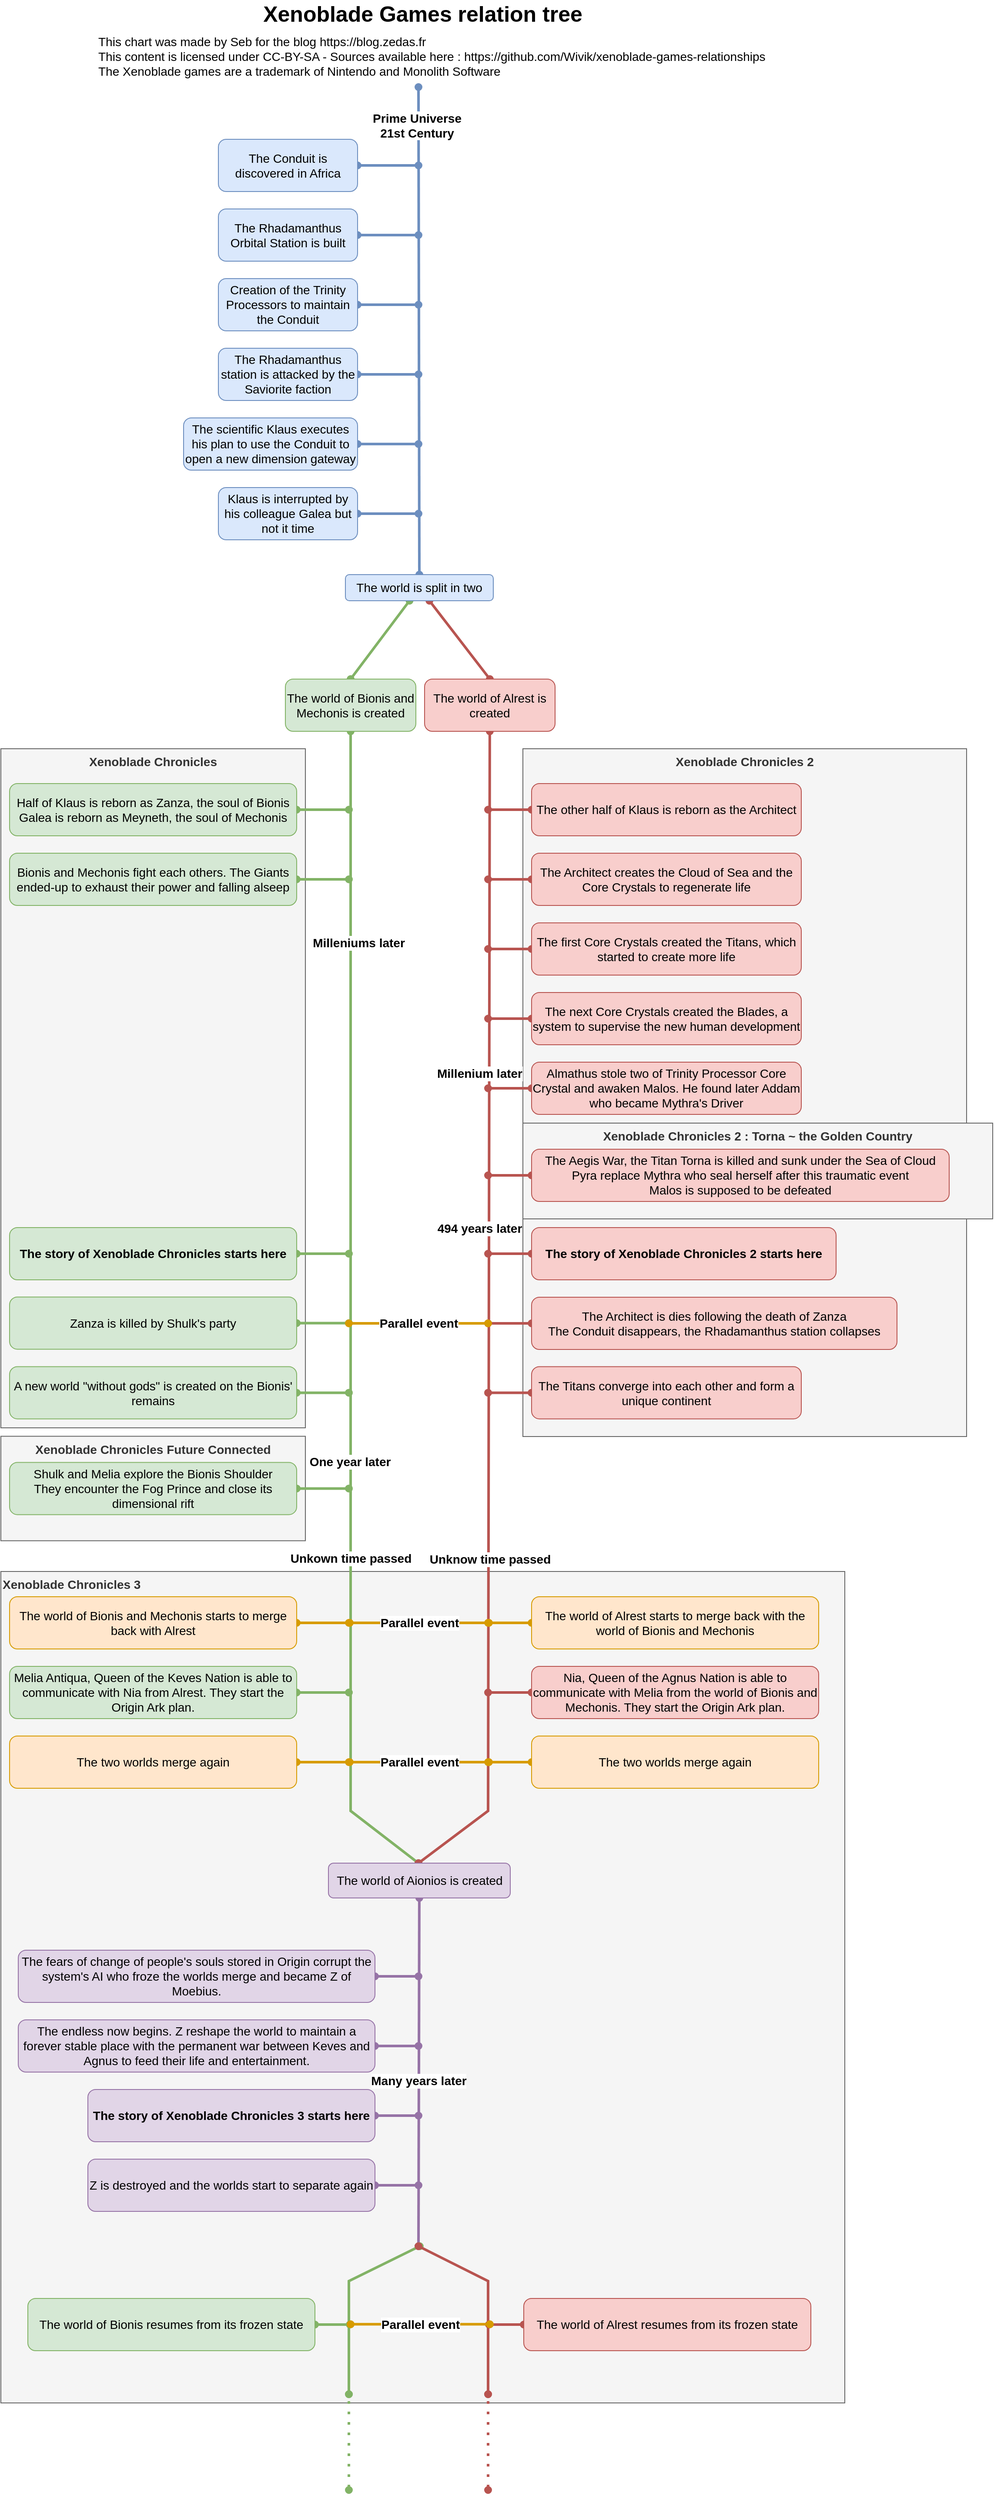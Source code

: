 <mxfile version="20.2.3" type="device"><diagram id="g0gpbgOEyBxve5Y06RnL" name="Page-1"><mxGraphModel dx="2427" dy="1120" grid="1" gridSize="10" guides="1" tooltips="1" connect="1" arrows="1" fold="1" page="1" pageScale="1" pageWidth="827" pageHeight="1169" math="0" shadow="0"><root><mxCell id="0"/><mxCell id="1" parent="0"/><mxCell id="NbJ8_3fw0q7Cs4NqjaX1-93" value="Xenoblade Chronicles 3" style="rounded=0;whiteSpace=wrap;html=1;fontFamily=Helvetica;fontSize=14;fontStyle=1;verticalAlign=top;fillColor=#f5f5f5;strokeColor=#666666;fontColor=#333333;align=left;" vertex="1" parent="1"><mxGeometry x="-160" y="1865" width="970" height="955" as="geometry"/></mxCell><mxCell id="NbJ8_3fw0q7Cs4NqjaX1-61" value="Xenoblade Chronicles 2" style="rounded=0;whiteSpace=wrap;html=1;fontFamily=Helvetica;fontSize=14;fontStyle=1;verticalAlign=top;fillColor=#f5f5f5;strokeColor=#666666;fontColor=#333333;" vertex="1" parent="1"><mxGeometry x="440" y="920" width="510" height="790" as="geometry"/></mxCell><mxCell id="NbJ8_3fw0q7Cs4NqjaX1-60" value="Xenoblade Chronicles 2 : Torna ~ the Golden Country" style="rounded=0;whiteSpace=wrap;html=1;fontFamily=Helvetica;fontSize=14;fontStyle=1;verticalAlign=top;fillColor=#f5f5f5;strokeColor=#666666;fontColor=#333333;" vertex="1" parent="1"><mxGeometry x="440" y="1350" width="540" height="110" as="geometry"/></mxCell><mxCell id="NbJ8_3fw0q7Cs4NqjaX1-46" value="Xenoblade Chronicles Future Connected" style="rounded=0;whiteSpace=wrap;html=1;fontFamily=Helvetica;fontSize=14;fontStyle=1;verticalAlign=top;fillColor=#f5f5f5;strokeColor=#666666;fontColor=#333333;" vertex="1" parent="1"><mxGeometry x="-160" y="1709.71" width="350" height="120" as="geometry"/></mxCell><mxCell id="NbJ8_3fw0q7Cs4NqjaX1-45" value="Xenoblade Chronicles" style="rounded=0;whiteSpace=wrap;html=1;fontFamily=Helvetica;fontSize=14;fontStyle=1;verticalAlign=top;fillColor=#f5f5f5;strokeColor=#666666;fontColor=#333333;" vertex="1" parent="1"><mxGeometry x="-160" y="920" width="350" height="780" as="geometry"/></mxCell><mxCell id="NbJ8_3fw0q7Cs4NqjaX1-1" value="" style="endArrow=oval;html=1;rounded=0;strokeWidth=3;fillColor=#dae8fc;strokeColor=#6c8ebf;startArrow=oval;startFill=1;endFill=1;exitX=0.5;exitY=0;exitDx=0;exitDy=0;fontSize=14;" edge="1" parent="1" source="NbJ8_3fw0q7Cs4NqjaX1-23"><mxGeometry width="50" height="50" relative="1" as="geometry"><mxPoint x="320" y="720" as="sourcePoint"/><mxPoint x="320" y="160" as="targetPoint"/></mxGeometry></mxCell><mxCell id="NbJ8_3fw0q7Cs4NqjaX1-4" value="Prime Universe&lt;br style=&quot;font-size: 14px;&quot;&gt;21st Century" style="edgeLabel;html=1;align=center;verticalAlign=middle;resizable=0;points=[];fontStyle=1;fontSize=14;" vertex="1" connectable="0" parent="NbJ8_3fw0q7Cs4NqjaX1-1"><mxGeometry x="0.844" y="2" relative="1" as="geometry"><mxPoint as="offset"/></mxGeometry></mxCell><mxCell id="NbJ8_3fw0q7Cs4NqjaX1-2" value="Xenoblade Games relation tree" style="text;html=1;strokeColor=none;fillColor=none;align=center;verticalAlign=middle;whiteSpace=wrap;rounded=0;fontSize=25;fontStyle=1" vertex="1" parent="1"><mxGeometry x="75" y="60" width="500" height="30" as="geometry"/></mxCell><mxCell id="NbJ8_3fw0q7Cs4NqjaX1-10" style="edgeStyle=none;shape=connector;rounded=0;orthogonalLoop=1;jettySize=auto;html=1;labelBackgroundColor=default;fontFamily=Helvetica;fontSize=14;fontColor=default;startArrow=oval;startFill=1;endArrow=oval;endFill=1;strokeColor=#6c8ebf;strokeWidth=3;fillColor=#dae8fc;" edge="1" parent="1" source="NbJ8_3fw0q7Cs4NqjaX1-9"><mxGeometry relative="1" as="geometry"><mxPoint x="320" y="250" as="targetPoint"/></mxGeometry></mxCell><mxCell id="NbJ8_3fw0q7Cs4NqjaX1-9" value="The Conduit is discovered in Africa" style="rounded=1;whiteSpace=wrap;html=1;fontFamily=Helvetica;fontSize=14;fillColor=#dae8fc;strokeColor=#6c8ebf;" vertex="1" parent="1"><mxGeometry x="90" y="220" width="160" height="60" as="geometry"/></mxCell><mxCell id="NbJ8_3fw0q7Cs4NqjaX1-12" style="edgeStyle=none;shape=connector;rounded=0;orthogonalLoop=1;jettySize=auto;html=1;labelBackgroundColor=default;fontFamily=Helvetica;fontSize=14;fontColor=default;startArrow=oval;startFill=1;endArrow=oval;endFill=1;strokeColor=#6c8ebf;strokeWidth=3;fillColor=#dae8fc;" edge="1" parent="1" source="NbJ8_3fw0q7Cs4NqjaX1-11"><mxGeometry relative="1" as="geometry"><mxPoint x="320" y="330" as="targetPoint"/></mxGeometry></mxCell><mxCell id="NbJ8_3fw0q7Cs4NqjaX1-11" value="The Rhadamanthus Orbital Station is built" style="rounded=1;whiteSpace=wrap;html=1;fontFamily=Helvetica;fontSize=14;fillColor=#dae8fc;strokeColor=#6c8ebf;" vertex="1" parent="1"><mxGeometry x="90" y="300" width="160" height="60" as="geometry"/></mxCell><mxCell id="NbJ8_3fw0q7Cs4NqjaX1-14" style="edgeStyle=none;shape=connector;rounded=0;orthogonalLoop=1;jettySize=auto;html=1;labelBackgroundColor=default;fontFamily=Helvetica;fontSize=14;fontColor=default;startArrow=oval;startFill=1;endArrow=oval;endFill=1;strokeColor=#6c8ebf;strokeWidth=3;fillColor=#dae8fc;" edge="1" parent="1" source="NbJ8_3fw0q7Cs4NqjaX1-13"><mxGeometry relative="1" as="geometry"><mxPoint x="320" y="410" as="targetPoint"/></mxGeometry></mxCell><mxCell id="NbJ8_3fw0q7Cs4NqjaX1-13" value="Creation of the Trinity Processors to maintain the Conduit" style="rounded=1;whiteSpace=wrap;html=1;fontFamily=Helvetica;fontSize=14;fillColor=#dae8fc;strokeColor=#6c8ebf;" vertex="1" parent="1"><mxGeometry x="90" y="380" width="160" height="60" as="geometry"/></mxCell><mxCell id="NbJ8_3fw0q7Cs4NqjaX1-16" style="edgeStyle=none;shape=connector;rounded=0;orthogonalLoop=1;jettySize=auto;html=1;labelBackgroundColor=default;fontFamily=Helvetica;fontSize=14;fontColor=default;startArrow=oval;startFill=1;endArrow=oval;endFill=1;strokeColor=#6c8ebf;strokeWidth=3;fillColor=#dae8fc;" edge="1" parent="1" source="NbJ8_3fw0q7Cs4NqjaX1-15"><mxGeometry relative="1" as="geometry"><mxPoint x="320" y="490" as="targetPoint"/></mxGeometry></mxCell><mxCell id="NbJ8_3fw0q7Cs4NqjaX1-15" value="The Rhadamanthus station is attacked by the Saviorite faction" style="rounded=1;whiteSpace=wrap;html=1;fontFamily=Helvetica;fontSize=14;fillColor=#dae8fc;strokeColor=#6c8ebf;" vertex="1" parent="1"><mxGeometry x="90" y="460" width="160" height="60" as="geometry"/></mxCell><mxCell id="NbJ8_3fw0q7Cs4NqjaX1-18" style="edgeStyle=none;shape=connector;rounded=0;orthogonalLoop=1;jettySize=auto;html=1;labelBackgroundColor=default;fontFamily=Helvetica;fontSize=14;fontColor=default;startArrow=oval;startFill=1;endArrow=oval;endFill=1;strokeColor=#6c8ebf;strokeWidth=3;fillColor=#dae8fc;" edge="1" parent="1" source="NbJ8_3fw0q7Cs4NqjaX1-17"><mxGeometry relative="1" as="geometry"><mxPoint x="320" y="570" as="targetPoint"/></mxGeometry></mxCell><mxCell id="NbJ8_3fw0q7Cs4NqjaX1-17" value="The scientific Klaus executes his plan to use the Conduit to open a new dimension gateway" style="rounded=1;whiteSpace=wrap;html=1;fontFamily=Helvetica;fontSize=14;fillColor=#dae8fc;strokeColor=#6c8ebf;" vertex="1" parent="1"><mxGeometry x="50" y="540" width="200" height="60" as="geometry"/></mxCell><mxCell id="NbJ8_3fw0q7Cs4NqjaX1-20" style="edgeStyle=none;shape=connector;rounded=0;orthogonalLoop=1;jettySize=auto;html=1;labelBackgroundColor=default;fontFamily=Helvetica;fontSize=14;fontColor=default;startArrow=oval;startFill=1;endArrow=oval;endFill=1;strokeColor=#6c8ebf;strokeWidth=3;fillColor=#dae8fc;" edge="1" parent="1" source="NbJ8_3fw0q7Cs4NqjaX1-19"><mxGeometry relative="1" as="geometry"><mxPoint x="320" y="650" as="targetPoint"/></mxGeometry></mxCell><mxCell id="NbJ8_3fw0q7Cs4NqjaX1-19" value="Klaus is interrupted by his colleague Galea but not it time" style="rounded=1;whiteSpace=wrap;html=1;fontFamily=Helvetica;fontSize=14;fillColor=#dae8fc;strokeColor=#6c8ebf;" vertex="1" parent="1"><mxGeometry x="90" y="620" width="160" height="60" as="geometry"/></mxCell><mxCell id="NbJ8_3fw0q7Cs4NqjaX1-24" style="edgeStyle=none;shape=connector;rounded=0;orthogonalLoop=1;jettySize=auto;html=1;labelBackgroundColor=default;fontFamily=Helvetica;fontSize=14;fontColor=default;startArrow=oval;startFill=1;endArrow=oval;endFill=1;strokeColor=#82b366;strokeWidth=3;fillColor=#d5e8d4;entryX=0.5;entryY=0;entryDx=0;entryDy=0;" edge="1" parent="1" source="NbJ8_3fw0q7Cs4NqjaX1-23" target="NbJ8_3fw0q7Cs4NqjaX1-26"><mxGeometry relative="1" as="geometry"><mxPoint x="240" y="840" as="targetPoint"/></mxGeometry></mxCell><mxCell id="NbJ8_3fw0q7Cs4NqjaX1-25" style="edgeStyle=none;shape=connector;rounded=0;orthogonalLoop=1;jettySize=auto;html=1;labelBackgroundColor=default;fontFamily=Helvetica;fontSize=14;fontColor=default;startArrow=oval;startFill=1;endArrow=oval;endFill=1;strokeColor=#b85450;strokeWidth=3;fillColor=#f8cecc;entryX=0.5;entryY=0;entryDx=0;entryDy=0;" edge="1" parent="1" source="NbJ8_3fw0q7Cs4NqjaX1-23" target="NbJ8_3fw0q7Cs4NqjaX1-27"><mxGeometry relative="1" as="geometry"><mxPoint x="400" y="840" as="targetPoint"/></mxGeometry></mxCell><mxCell id="NbJ8_3fw0q7Cs4NqjaX1-23" value="The world is split in two" style="rounded=1;whiteSpace=wrap;html=1;fontFamily=Helvetica;fontSize=14;fillColor=#dae8fc;strokeColor=#6c8ebf;" vertex="1" parent="1"><mxGeometry x="236" y="720" width="170" height="30" as="geometry"/></mxCell><mxCell id="NbJ8_3fw0q7Cs4NqjaX1-29" value="" style="edgeStyle=none;shape=connector;rounded=0;orthogonalLoop=1;jettySize=auto;html=1;labelBackgroundColor=default;fontFamily=Helvetica;fontSize=14;fontColor=default;startArrow=oval;startFill=1;endArrow=oval;endFill=1;strokeColor=#82b366;strokeWidth=3;fillColor=#d5e8d4;" edge="1" parent="1" source="NbJ8_3fw0q7Cs4NqjaX1-26"><mxGeometry relative="1" as="geometry"><mxPoint x="320" y="2200" as="targetPoint"/><Array as="points"><mxPoint x="242" y="2140"/></Array></mxGeometry></mxCell><mxCell id="NbJ8_3fw0q7Cs4NqjaX1-35" value="Milleniums later" style="edgeLabel;html=1;align=center;verticalAlign=middle;resizable=0;points=[];fontSize=14;fontFamily=Helvetica;fontColor=default;fontStyle=1" vertex="1" connectable="0" parent="NbJ8_3fw0q7Cs4NqjaX1-29"><mxGeometry x="0.178" y="-1" relative="1" as="geometry"><mxPoint x="10" y="-546" as="offset"/></mxGeometry></mxCell><mxCell id="NbJ8_3fw0q7Cs4NqjaX1-69" value="One year later" style="edgeLabel;html=1;align=center;verticalAlign=middle;resizable=0;points=[];fontSize=14;fontFamily=Helvetica;fontColor=default;fontStyle=1" vertex="1" connectable="0" parent="NbJ8_3fw0q7Cs4NqjaX1-29"><mxGeometry x="0.529" y="-1" relative="1" as="geometry"><mxPoint y="-184" as="offset"/></mxGeometry></mxCell><mxCell id="NbJ8_3fw0q7Cs4NqjaX1-80" value="Unkown time passed" style="edgeLabel;html=1;align=center;verticalAlign=middle;resizable=0;points=[];fontSize=14;fontFamily=Helvetica;fontColor=default;fontStyle=1" vertex="1" connectable="0" parent="NbJ8_3fw0q7Cs4NqjaX1-29"><mxGeometry x="0.749" y="-2" relative="1" as="geometry"><mxPoint x="2" y="-221" as="offset"/></mxGeometry></mxCell><mxCell id="NbJ8_3fw0q7Cs4NqjaX1-26" value="The world of Bionis and Mechonis is created" style="rounded=1;whiteSpace=wrap;html=1;fontFamily=Helvetica;fontSize=14;fillColor=#d5e8d4;strokeColor=#82b366;" vertex="1" parent="1"><mxGeometry x="167" y="840" width="150" height="60" as="geometry"/></mxCell><mxCell id="NbJ8_3fw0q7Cs4NqjaX1-47" style="edgeStyle=none;orthogonalLoop=1;jettySize=auto;html=1;fontFamily=Helvetica;fontSize=14;fontColor=default;startArrow=oval;startFill=1;endArrow=oval;endFill=1;rounded=0;strokeColor=#b85450;strokeWidth=3;fillColor=#f8cecc;" edge="1" parent="1" source="NbJ8_3fw0q7Cs4NqjaX1-27"><mxGeometry relative="1" as="geometry"><mxPoint x="320" y="2200" as="targetPoint"/><Array as="points"><mxPoint x="400" y="2140"/></Array></mxGeometry></mxCell><mxCell id="NbJ8_3fw0q7Cs4NqjaX1-63" value="Millenium later" style="edgeLabel;html=1;align=center;verticalAlign=middle;resizable=0;points=[];fontSize=14;fontFamily=Helvetica;fontColor=default;fontStyle=1" vertex="1" connectable="0" parent="NbJ8_3fw0q7Cs4NqjaX1-47"><mxGeometry x="0.146" y="-3" relative="1" as="geometry"><mxPoint x="-8" y="-375" as="offset"/></mxGeometry></mxCell><mxCell id="NbJ8_3fw0q7Cs4NqjaX1-68" value="494 years later" style="edgeLabel;html=1;align=center;verticalAlign=middle;resizable=0;points=[];fontSize=14;fontFamily=Helvetica;fontColor=default;fontStyle=1" vertex="1" connectable="0" parent="NbJ8_3fw0q7Cs4NqjaX1-47"><mxGeometry x="0.775" y="-3" relative="1" as="geometry"><mxPoint x="-7" y="-619" as="offset"/></mxGeometry></mxCell><mxCell id="NbJ8_3fw0q7Cs4NqjaX1-81" value="Unknow time passed" style="edgeLabel;html=1;align=center;verticalAlign=middle;resizable=0;points=[];fontSize=14;fontFamily=Helvetica;fontColor=default;fontStyle=1" vertex="1" connectable="0" parent="NbJ8_3fw0q7Cs4NqjaX1-47"><mxGeometry x="0.605" y="1" relative="1" as="geometry"><mxPoint y="-125" as="offset"/></mxGeometry></mxCell><mxCell id="NbJ8_3fw0q7Cs4NqjaX1-27" value="The world of Alrest is created" style="rounded=1;whiteSpace=wrap;html=1;fontFamily=Helvetica;fontSize=14;fillColor=#f8cecc;strokeColor=#b85450;" vertex="1" parent="1"><mxGeometry x="327" y="840" width="150" height="60" as="geometry"/></mxCell><mxCell id="NbJ8_3fw0q7Cs4NqjaX1-31" style="edgeStyle=none;shape=connector;rounded=0;orthogonalLoop=1;jettySize=auto;html=1;labelBackgroundColor=default;fontFamily=Helvetica;fontSize=14;fontColor=default;startArrow=oval;startFill=1;endArrow=oval;endFill=1;strokeColor=#82b366;strokeWidth=3;fillColor=#d5e8d4;" edge="1" parent="1" source="NbJ8_3fw0q7Cs4NqjaX1-30"><mxGeometry relative="1" as="geometry"><mxPoint x="240" y="990" as="targetPoint"/></mxGeometry></mxCell><mxCell id="NbJ8_3fw0q7Cs4NqjaX1-30" value="Half of Klaus is reborn as Zanza, the soul of Bionis&lt;br style=&quot;font-size: 14px;&quot;&gt;Galea is reborn as Meyneth, the soul of Mechonis" style="rounded=1;whiteSpace=wrap;html=1;fontFamily=Helvetica;fontSize=14;fillColor=#d5e8d4;strokeColor=#82b366;" vertex="1" parent="1"><mxGeometry x="-150" y="960" width="330" height="60" as="geometry"/></mxCell><mxCell id="NbJ8_3fw0q7Cs4NqjaX1-34" style="edgeStyle=none;orthogonalLoop=1;jettySize=auto;html=1;fontFamily=Helvetica;fontSize=14;fontColor=default;startArrow=oval;startFill=1;endArrow=oval;endFill=1;rounded=0;strokeColor=#82b366;strokeWidth=3;fillColor=#d5e8d4;" edge="1" parent="1" source="NbJ8_3fw0q7Cs4NqjaX1-33"><mxGeometry relative="1" as="geometry"><mxPoint x="240" y="1070" as="targetPoint"/></mxGeometry></mxCell><mxCell id="NbJ8_3fw0q7Cs4NqjaX1-33" value="Bionis and Mechonis fight each others. The Giants ended-up to exhaust their power and falling alseep" style="rounded=1;whiteSpace=wrap;html=1;fontFamily=Helvetica;fontSize=14;fillColor=#d5e8d4;strokeColor=#82b366;" vertex="1" parent="1"><mxGeometry x="-150" y="1040" width="330" height="60" as="geometry"/></mxCell><mxCell id="NbJ8_3fw0q7Cs4NqjaX1-37" style="edgeStyle=none;orthogonalLoop=1;jettySize=auto;html=1;fontFamily=Helvetica;fontSize=14;fontColor=default;startArrow=oval;startFill=1;endArrow=oval;endFill=1;rounded=0;strokeColor=#82b366;strokeWidth=3;fillColor=#d5e8d4;" edge="1" parent="1" source="NbJ8_3fw0q7Cs4NqjaX1-36"><mxGeometry relative="1" as="geometry"><mxPoint x="240" y="1500" as="targetPoint"/></mxGeometry></mxCell><mxCell id="NbJ8_3fw0q7Cs4NqjaX1-36" value="The story of Xenoblade Chronicles starts here" style="rounded=1;whiteSpace=wrap;html=1;fontFamily=Helvetica;fontSize=14;fillColor=#d5e8d4;strokeColor=#82b366;fontStyle=1" vertex="1" parent="1"><mxGeometry x="-150" y="1470" width="330" height="60" as="geometry"/></mxCell><mxCell id="NbJ8_3fw0q7Cs4NqjaX1-39" style="edgeStyle=none;orthogonalLoop=1;jettySize=auto;html=1;fontFamily=Helvetica;fontSize=14;fontColor=default;startArrow=oval;startFill=1;endArrow=oval;endFill=1;rounded=0;strokeColor=#82b366;strokeWidth=3;fillColor=#d5e8d4;" edge="1" parent="1" source="NbJ8_3fw0q7Cs4NqjaX1-38"><mxGeometry relative="1" as="geometry"><mxPoint x="240" y="1579.71" as="targetPoint"/></mxGeometry></mxCell><mxCell id="NbJ8_3fw0q7Cs4NqjaX1-38" value="Zanza is killed by Shulk's party" style="rounded=1;whiteSpace=wrap;html=1;fontFamily=Helvetica;fontSize=14;fillColor=#d5e8d4;strokeColor=#82b366;" vertex="1" parent="1"><mxGeometry x="-150" y="1549.71" width="330" height="60" as="geometry"/></mxCell><mxCell id="NbJ8_3fw0q7Cs4NqjaX1-41" style="edgeStyle=none;orthogonalLoop=1;jettySize=auto;html=1;fontFamily=Helvetica;fontSize=14;fontColor=default;startArrow=oval;startFill=1;endArrow=oval;endFill=1;rounded=0;strokeColor=#82b366;strokeWidth=3;fillColor=#d5e8d4;" edge="1" parent="1" source="NbJ8_3fw0q7Cs4NqjaX1-40"><mxGeometry relative="1" as="geometry"><mxPoint x="240" y="1659.71" as="targetPoint"/></mxGeometry></mxCell><mxCell id="NbJ8_3fw0q7Cs4NqjaX1-40" value="A new world &quot;without gods&quot; is created on the Bionis' remains" style="rounded=1;whiteSpace=wrap;html=1;fontFamily=Helvetica;fontSize=14;fillColor=#d5e8d4;strokeColor=#82b366;" vertex="1" parent="1"><mxGeometry x="-150" y="1629.71" width="330" height="60" as="geometry"/></mxCell><mxCell id="NbJ8_3fw0q7Cs4NqjaX1-43" style="edgeStyle=none;orthogonalLoop=1;jettySize=auto;html=1;fontFamily=Helvetica;fontSize=14;fontColor=default;startArrow=oval;startFill=1;endArrow=oval;endFill=1;rounded=0;strokeColor=#82b366;strokeWidth=3;fillColor=#d5e8d4;" edge="1" parent="1" source="NbJ8_3fw0q7Cs4NqjaX1-42"><mxGeometry relative="1" as="geometry"><mxPoint x="240" y="1769.71" as="targetPoint"/></mxGeometry></mxCell><mxCell id="NbJ8_3fw0q7Cs4NqjaX1-42" value="Shulk and Melia explore the Bionis Shoulder&lt;br style=&quot;font-size: 14px;&quot;&gt;They encounter the Fog Prince and close its dimensional rift" style="rounded=1;whiteSpace=wrap;html=1;fontFamily=Helvetica;fontSize=14;fillColor=#d5e8d4;strokeColor=#82b366;" vertex="1" parent="1"><mxGeometry x="-150" y="1739.71" width="330" height="60" as="geometry"/></mxCell><mxCell id="NbJ8_3fw0q7Cs4NqjaX1-49" style="edgeStyle=none;orthogonalLoop=1;jettySize=auto;html=1;fontFamily=Helvetica;fontSize=14;fontColor=default;startArrow=oval;startFill=1;endArrow=oval;endFill=1;rounded=0;strokeColor=#b85450;strokeWidth=3;fillColor=#f8cecc;" edge="1" parent="1" source="NbJ8_3fw0q7Cs4NqjaX1-48"><mxGeometry relative="1" as="geometry"><mxPoint x="400" y="990" as="targetPoint"/></mxGeometry></mxCell><mxCell id="NbJ8_3fw0q7Cs4NqjaX1-48" value="The other half of Klaus is reborn as the Architect" style="rounded=1;whiteSpace=wrap;html=1;fontFamily=Helvetica;fontSize=14;fillColor=#f8cecc;strokeColor=#b85450;" vertex="1" parent="1"><mxGeometry x="450" y="960" width="310" height="60" as="geometry"/></mxCell><mxCell id="NbJ8_3fw0q7Cs4NqjaX1-55" style="edgeStyle=none;orthogonalLoop=1;jettySize=auto;html=1;fontFamily=Helvetica;fontSize=14;fontColor=default;startArrow=oval;startFill=1;endArrow=oval;endFill=1;rounded=0;strokeColor=#b85450;strokeWidth=3;fillColor=#f8cecc;" edge="1" parent="1" source="NbJ8_3fw0q7Cs4NqjaX1-50"><mxGeometry relative="1" as="geometry"><mxPoint x="400" y="1070" as="targetPoint"/></mxGeometry></mxCell><mxCell id="NbJ8_3fw0q7Cs4NqjaX1-50" value="The Architect creates the Cloud of Sea and the Core Crystals to regenerate life" style="rounded=1;whiteSpace=wrap;html=1;fontFamily=Helvetica;fontSize=14;fillColor=#f8cecc;strokeColor=#b85450;" vertex="1" parent="1"><mxGeometry x="450" y="1040" width="310" height="60" as="geometry"/></mxCell><mxCell id="NbJ8_3fw0q7Cs4NqjaX1-56" style="edgeStyle=none;orthogonalLoop=1;jettySize=auto;html=1;fontFamily=Helvetica;fontSize=14;fontColor=default;startArrow=oval;startFill=1;endArrow=oval;endFill=1;rounded=0;strokeColor=#b85450;strokeWidth=3;fillColor=#f8cecc;" edge="1" parent="1" source="NbJ8_3fw0q7Cs4NqjaX1-51"><mxGeometry relative="1" as="geometry"><mxPoint x="400" y="1150" as="targetPoint"/></mxGeometry></mxCell><mxCell id="NbJ8_3fw0q7Cs4NqjaX1-51" value="The first Core Crystals created the Titans, which started to create more life" style="rounded=1;whiteSpace=wrap;html=1;fontFamily=Helvetica;fontSize=14;fillColor=#f8cecc;strokeColor=#b85450;" vertex="1" parent="1"><mxGeometry x="450" y="1120" width="310" height="60" as="geometry"/></mxCell><mxCell id="NbJ8_3fw0q7Cs4NqjaX1-57" style="edgeStyle=none;orthogonalLoop=1;jettySize=auto;html=1;fontFamily=Helvetica;fontSize=14;fontColor=default;startArrow=oval;startFill=1;endArrow=oval;endFill=1;rounded=0;strokeColor=#b85450;strokeWidth=3;fillColor=#f8cecc;" edge="1" parent="1" source="NbJ8_3fw0q7Cs4NqjaX1-52"><mxGeometry relative="1" as="geometry"><mxPoint x="400" y="1230" as="targetPoint"/></mxGeometry></mxCell><mxCell id="NbJ8_3fw0q7Cs4NqjaX1-52" value="The next Core Crystals created the Blades, a system to supervise the new human development" style="rounded=1;whiteSpace=wrap;html=1;fontFamily=Helvetica;fontSize=14;fillColor=#f8cecc;strokeColor=#b85450;" vertex="1" parent="1"><mxGeometry x="450" y="1200" width="310" height="60" as="geometry"/></mxCell><mxCell id="NbJ8_3fw0q7Cs4NqjaX1-58" style="edgeStyle=none;orthogonalLoop=1;jettySize=auto;html=1;fontFamily=Helvetica;fontSize=14;fontColor=default;startArrow=oval;startFill=1;endArrow=oval;endFill=1;rounded=0;strokeColor=#b85450;strokeWidth=3;fillColor=#f8cecc;" edge="1" parent="1" source="NbJ8_3fw0q7Cs4NqjaX1-53"><mxGeometry relative="1" as="geometry"><mxPoint x="400" y="1310" as="targetPoint"/></mxGeometry></mxCell><mxCell id="NbJ8_3fw0q7Cs4NqjaX1-53" value="Almathus stole two of Trinity Processor Core Crystal and awaken Malos. He found later Addam who became Mythra's Driver" style="rounded=1;whiteSpace=wrap;html=1;fontFamily=Helvetica;fontSize=14;fillColor=#f8cecc;strokeColor=#b85450;" vertex="1" parent="1"><mxGeometry x="450" y="1280" width="310" height="60" as="geometry"/></mxCell><mxCell id="NbJ8_3fw0q7Cs4NqjaX1-59" style="edgeStyle=none;orthogonalLoop=1;jettySize=auto;html=1;fontFamily=Helvetica;fontSize=14;fontColor=default;startArrow=oval;startFill=1;endArrow=oval;endFill=1;rounded=0;strokeColor=#b85450;strokeWidth=3;fillColor=#f8cecc;" edge="1" parent="1" source="NbJ8_3fw0q7Cs4NqjaX1-54"><mxGeometry relative="1" as="geometry"><mxPoint x="400" y="1410" as="targetPoint"/></mxGeometry></mxCell><mxCell id="NbJ8_3fw0q7Cs4NqjaX1-54" value="The Aegis War, the Titan Torna is killed and sunk under the Sea of Cloud&lt;br style=&quot;font-size: 14px;&quot;&gt;Pyra replace Mythra who seal herself after this traumatic event&lt;br style=&quot;font-size: 14px;&quot;&gt;Malos is supposed to be defeated" style="rounded=1;whiteSpace=wrap;html=1;fontFamily=Helvetica;fontSize=14;fillColor=#f8cecc;strokeColor=#b85450;" vertex="1" parent="1"><mxGeometry x="450" y="1380" width="480" height="60" as="geometry"/></mxCell><mxCell id="NbJ8_3fw0q7Cs4NqjaX1-66" style="edgeStyle=none;orthogonalLoop=1;jettySize=auto;html=1;fontFamily=Helvetica;fontSize=11;fontColor=default;startArrow=oval;startFill=1;endArrow=oval;endFill=1;rounded=0;strokeColor=#b85450;strokeWidth=3;fillColor=#f8cecc;" edge="1" parent="1" source="NbJ8_3fw0q7Cs4NqjaX1-64"><mxGeometry relative="1" as="geometry"><mxPoint x="400" y="1500" as="targetPoint"/></mxGeometry></mxCell><mxCell id="NbJ8_3fw0q7Cs4NqjaX1-64" value="The story of Xenoblade Chronicles 2 starts here" style="rounded=1;whiteSpace=wrap;html=1;fontFamily=Helvetica;fontSize=14;fillColor=#f8cecc;strokeColor=#b85450;fontStyle=1" vertex="1" parent="1"><mxGeometry x="450" y="1470" width="350" height="60" as="geometry"/></mxCell><mxCell id="NbJ8_3fw0q7Cs4NqjaX1-71" style="edgeStyle=none;orthogonalLoop=1;jettySize=auto;html=1;fontFamily=Helvetica;fontSize=11;fontColor=default;startArrow=oval;startFill=1;endArrow=oval;endFill=1;rounded=0;strokeColor=#b85450;strokeWidth=3;fillColor=#f8cecc;" edge="1" parent="1" source="NbJ8_3fw0q7Cs4NqjaX1-70"><mxGeometry relative="1" as="geometry"><mxPoint x="400" y="1580" as="targetPoint"/></mxGeometry></mxCell><mxCell id="NbJ8_3fw0q7Cs4NqjaX1-70" value="The Architect is dies following the death of Zanza&lt;br&gt;The Conduit disappears, the Rhadamanthus station collapses" style="rounded=1;whiteSpace=wrap;html=1;fontFamily=Helvetica;fontSize=14;fillColor=#f8cecc;strokeColor=#b85450;fontStyle=0" vertex="1" parent="1"><mxGeometry x="450" y="1550" width="420" height="60" as="geometry"/></mxCell><mxCell id="NbJ8_3fw0q7Cs4NqjaX1-72" value="Parallel event" style="endArrow=oval;html=1;fontFamily=Helvetica;fontSize=14;fontColor=default;rounded=0;strokeColor=#d79b00;startArrow=oval;startFill=1;endFill=1;strokeWidth=3;fillColor=#ffe6cc;fontStyle=1" edge="1" parent="1"><mxGeometry width="50" height="50" relative="1" as="geometry"><mxPoint x="240" y="1580" as="sourcePoint"/><mxPoint x="400" y="1580" as="targetPoint"/></mxGeometry></mxCell><mxCell id="NbJ8_3fw0q7Cs4NqjaX1-74" style="edgeStyle=none;orthogonalLoop=1;jettySize=auto;html=1;fontFamily=Helvetica;fontSize=11;fontColor=default;startArrow=oval;startFill=1;endArrow=oval;endFill=1;rounded=0;strokeColor=#b85450;strokeWidth=3;fillColor=#f8cecc;" edge="1" parent="1" source="NbJ8_3fw0q7Cs4NqjaX1-73"><mxGeometry relative="1" as="geometry"><mxPoint x="400" y="1659.71" as="targetPoint"/></mxGeometry></mxCell><mxCell id="NbJ8_3fw0q7Cs4NqjaX1-73" value="The Titans converge into each other and form a unique continent" style="rounded=1;whiteSpace=wrap;html=1;fontFamily=Helvetica;fontSize=14;fillColor=#f8cecc;strokeColor=#b85450;fontStyle=0" vertex="1" parent="1"><mxGeometry x="450" y="1629.71" width="310" height="60" as="geometry"/></mxCell><mxCell id="NbJ8_3fw0q7Cs4NqjaX1-75" value="Parallel event" style="endArrow=oval;html=1;fontFamily=Helvetica;fontSize=14;fontColor=default;rounded=0;strokeColor=#d79b00;startArrow=oval;startFill=1;endFill=1;strokeWidth=3;fillColor=#ffe6cc;fontStyle=1" edge="1" parent="1"><mxGeometry width="50" height="50" relative="1" as="geometry"><mxPoint x="241" y="1924" as="sourcePoint"/><mxPoint x="401" y="1924" as="targetPoint"/></mxGeometry></mxCell><mxCell id="NbJ8_3fw0q7Cs4NqjaX1-78" style="edgeStyle=none;orthogonalLoop=1;jettySize=auto;html=1;fontFamily=Helvetica;fontSize=11;fontColor=default;startArrow=oval;startFill=1;endArrow=oval;endFill=1;fillColor=#ffe6cc;strokeColor=#d79b00;rounded=0;strokeWidth=3;" edge="1" parent="1" source="NbJ8_3fw0q7Cs4NqjaX1-76"><mxGeometry relative="1" as="geometry"><mxPoint x="240" y="1924" as="targetPoint"/></mxGeometry></mxCell><mxCell id="NbJ8_3fw0q7Cs4NqjaX1-76" value="The world of Bionis and Mechonis starts to merge back with Alrest" style="rounded=1;whiteSpace=wrap;html=1;fontFamily=Helvetica;fontSize=14;fillColor=#ffe6cc;strokeColor=#d79b00;" vertex="1" parent="1"><mxGeometry x="-150" y="1894" width="330" height="60" as="geometry"/></mxCell><mxCell id="NbJ8_3fw0q7Cs4NqjaX1-79" style="edgeStyle=none;orthogonalLoop=1;jettySize=auto;html=1;fontFamily=Helvetica;fontSize=11;fontColor=default;startArrow=oval;startFill=1;endArrow=oval;endFill=1;fillColor=#ffe6cc;strokeColor=#d79b00;rounded=0;strokeWidth=3;" edge="1" parent="1" source="NbJ8_3fw0q7Cs4NqjaX1-77"><mxGeometry relative="1" as="geometry"><mxPoint x="400" y="1924" as="targetPoint"/></mxGeometry></mxCell><mxCell id="NbJ8_3fw0q7Cs4NqjaX1-77" value="The world of Alrest starts to merge back with the world of Bionis and Mechonis" style="rounded=1;whiteSpace=wrap;html=1;fontFamily=Helvetica;fontSize=14;fillColor=#ffe6cc;strokeColor=#d79b00;" vertex="1" parent="1"><mxGeometry x="450" y="1894" width="330" height="60" as="geometry"/></mxCell><mxCell id="NbJ8_3fw0q7Cs4NqjaX1-91" style="edgeStyle=none;orthogonalLoop=1;jettySize=auto;html=1;fontFamily=Helvetica;fontSize=11;fontColor=default;startArrow=oval;startFill=1;endArrow=oval;endFill=1;rounded=0;strokeColor=#82b366;fillColor=#d5e8d4;strokeWidth=3;" edge="1" parent="1" source="NbJ8_3fw0q7Cs4NqjaX1-82"><mxGeometry relative="1" as="geometry"><mxPoint x="240" y="2004" as="targetPoint"/></mxGeometry></mxCell><mxCell id="NbJ8_3fw0q7Cs4NqjaX1-82" value="Melia Antiqua, Queen of the Keves Nation is able to communicate with Nia from Alrest. They start the Origin Ark plan." style="rounded=1;whiteSpace=wrap;html=1;fontFamily=Helvetica;fontSize=14;fillColor=#d5e8d4;strokeColor=#82b366;" vertex="1" parent="1"><mxGeometry x="-150" y="1974" width="330" height="60" as="geometry"/></mxCell><mxCell id="NbJ8_3fw0q7Cs4NqjaX1-92" style="edgeStyle=none;orthogonalLoop=1;jettySize=auto;html=1;fontFamily=Helvetica;fontSize=11;fontColor=default;startArrow=oval;startFill=1;endArrow=oval;endFill=1;rounded=0;strokeColor=#b85450;fillColor=#f8cecc;strokeWidth=3;" edge="1" parent="1" source="NbJ8_3fw0q7Cs4NqjaX1-83"><mxGeometry relative="1" as="geometry"><mxPoint x="400" y="2004" as="targetPoint"/></mxGeometry></mxCell><mxCell id="NbJ8_3fw0q7Cs4NqjaX1-83" value="Nia, Queen of the Agnus Nation is able to communicate with Melia from the world of Bionis and Mechonis. They start the Origin Ark plan." style="rounded=1;whiteSpace=wrap;html=1;fontFamily=Helvetica;fontSize=14;fillColor=#f8cecc;strokeColor=#b85450;" vertex="1" parent="1"><mxGeometry x="450" y="1974" width="330" height="60" as="geometry"/></mxCell><mxCell id="NbJ8_3fw0q7Cs4NqjaX1-84" value="Parallel event" style="endArrow=oval;html=1;fontFamily=Helvetica;fontSize=14;fontColor=default;rounded=0;strokeColor=#d79b00;startArrow=oval;startFill=1;endFill=1;strokeWidth=3;fillColor=#ffe6cc;fontStyle=1" edge="1" parent="1"><mxGeometry width="50" height="50" relative="1" as="geometry"><mxPoint x="241" y="2084" as="sourcePoint"/><mxPoint x="401" y="2084" as="targetPoint"/></mxGeometry></mxCell><mxCell id="NbJ8_3fw0q7Cs4NqjaX1-85" style="edgeStyle=none;orthogonalLoop=1;jettySize=auto;html=1;fontFamily=Helvetica;fontSize=11;fontColor=default;startArrow=oval;startFill=1;endArrow=oval;endFill=1;fillColor=#ffe6cc;strokeColor=#d79b00;rounded=0;strokeWidth=3;" edge="1" parent="1" source="NbJ8_3fw0q7Cs4NqjaX1-86"><mxGeometry relative="1" as="geometry"><mxPoint x="240" y="2084" as="targetPoint"/></mxGeometry></mxCell><mxCell id="NbJ8_3fw0q7Cs4NqjaX1-86" value="The two worlds merge again" style="rounded=1;whiteSpace=wrap;html=1;fontFamily=Helvetica;fontSize=14;fillColor=#ffe6cc;strokeColor=#d79b00;" vertex="1" parent="1"><mxGeometry x="-150" y="2054" width="330" height="60" as="geometry"/></mxCell><mxCell id="NbJ8_3fw0q7Cs4NqjaX1-87" style="edgeStyle=none;orthogonalLoop=1;jettySize=auto;html=1;fontFamily=Helvetica;fontSize=11;fontColor=default;startArrow=oval;startFill=1;endArrow=oval;endFill=1;fillColor=#ffe6cc;strokeColor=#d79b00;rounded=0;strokeWidth=3;" edge="1" parent="1" source="NbJ8_3fw0q7Cs4NqjaX1-88"><mxGeometry relative="1" as="geometry"><mxPoint x="400" y="2084" as="targetPoint"/></mxGeometry></mxCell><mxCell id="NbJ8_3fw0q7Cs4NqjaX1-88" value="The two worlds merge again" style="rounded=1;whiteSpace=wrap;html=1;fontFamily=Helvetica;fontSize=14;fillColor=#ffe6cc;strokeColor=#d79b00;" vertex="1" parent="1"><mxGeometry x="450" y="2054" width="330" height="60" as="geometry"/></mxCell><mxCell id="NbJ8_3fw0q7Cs4NqjaX1-94" value="Many years later" style="edgeStyle=none;orthogonalLoop=1;jettySize=auto;html=1;fontFamily=Helvetica;fontSize=14;fontColor=default;startArrow=oval;startFill=1;endArrow=oval;endFill=1;rounded=0;strokeColor=#9673a6;fillColor=#e1d5e7;strokeWidth=3;fontStyle=1" edge="1" parent="1" source="NbJ8_3fw0q7Cs4NqjaX1-89"><mxGeometry x="0.05" relative="1" as="geometry"><mxPoint x="320" y="2640" as="targetPoint"/><mxPoint as="offset"/></mxGeometry></mxCell><mxCell id="NbJ8_3fw0q7Cs4NqjaX1-89" value="The world of Aionios is created" style="rounded=1;whiteSpace=wrap;html=1;fontFamily=Helvetica;fontSize=14;fillColor=#e1d5e7;strokeColor=#9673a6;" vertex="1" parent="1"><mxGeometry x="216.5" y="2200" width="209" height="40" as="geometry"/></mxCell><mxCell id="NbJ8_3fw0q7Cs4NqjaX1-108" style="edgeStyle=none;orthogonalLoop=1;jettySize=auto;html=1;fontFamily=Helvetica;fontSize=11;fontColor=default;startArrow=oval;startFill=1;endArrow=oval;endFill=1;rounded=0;strokeColor=#9673a6;fillColor=#e1d5e7;strokeWidth=3;" edge="1" parent="1" source="NbJ8_3fw0q7Cs4NqjaX1-97"><mxGeometry relative="1" as="geometry"><mxPoint x="320" y="2330" as="targetPoint"/></mxGeometry></mxCell><mxCell id="NbJ8_3fw0q7Cs4NqjaX1-97" value="The fears of change of people's souls stored in Origin corrupt the system's AI who froze the worlds merge and became Z of Moebius." style="rounded=1;whiteSpace=wrap;html=1;fontFamily=Helvetica;fontSize=14;fillColor=#e1d5e7;strokeColor=#9673a6;" vertex="1" parent="1"><mxGeometry x="-140" y="2300" width="410" height="60" as="geometry"/></mxCell><mxCell id="NbJ8_3fw0q7Cs4NqjaX1-109" style="edgeStyle=none;orthogonalLoop=1;jettySize=auto;html=1;fontFamily=Helvetica;fontSize=11;fontColor=default;startArrow=oval;startFill=1;endArrow=oval;endFill=1;rounded=0;strokeColor=#9673a6;fillColor=#e1d5e7;strokeWidth=3;" edge="1" parent="1" source="NbJ8_3fw0q7Cs4NqjaX1-98"><mxGeometry relative="1" as="geometry"><mxPoint x="320" y="2410" as="targetPoint"/></mxGeometry></mxCell><mxCell id="NbJ8_3fw0q7Cs4NqjaX1-98" value="The endless now begins. Z reshape the world to maintain a forever stable place with the permanent war between Keves and Agnus to feed their life and entertainment." style="rounded=1;whiteSpace=wrap;html=1;fontFamily=Helvetica;fontSize=14;fillColor=#e1d5e7;strokeColor=#9673a6;" vertex="1" parent="1"><mxGeometry x="-140" y="2380" width="410" height="60" as="geometry"/></mxCell><mxCell id="NbJ8_3fw0q7Cs4NqjaX1-110" style="edgeStyle=none;orthogonalLoop=1;jettySize=auto;html=1;fontFamily=Helvetica;fontSize=11;fontColor=default;startArrow=oval;startFill=1;endArrow=oval;endFill=1;rounded=0;strokeColor=#9673a6;fillColor=#e1d5e7;strokeWidth=3;" edge="1" parent="1" source="NbJ8_3fw0q7Cs4NqjaX1-99"><mxGeometry relative="1" as="geometry"><mxPoint x="320" y="2490" as="targetPoint"/></mxGeometry></mxCell><mxCell id="NbJ8_3fw0q7Cs4NqjaX1-99" value="The story of Xenoblade Chronicles 3 starts here" style="rounded=1;whiteSpace=wrap;html=1;fontFamily=Helvetica;fontSize=14;fillColor=#e1d5e7;strokeColor=#9673a6;fontStyle=1" vertex="1" parent="1"><mxGeometry x="-60" y="2460" width="330" height="60" as="geometry"/></mxCell><mxCell id="NbJ8_3fw0q7Cs4NqjaX1-111" style="edgeStyle=none;orthogonalLoop=1;jettySize=auto;html=1;fontFamily=Helvetica;fontSize=11;fontColor=default;startArrow=oval;startFill=1;endArrow=oval;endFill=1;rounded=0;strokeColor=#9673a6;fillColor=#e1d5e7;strokeWidth=3;" edge="1" parent="1" source="NbJ8_3fw0q7Cs4NqjaX1-100"><mxGeometry relative="1" as="geometry"><mxPoint x="320" y="2570" as="targetPoint"/></mxGeometry></mxCell><mxCell id="NbJ8_3fw0q7Cs4NqjaX1-100" value="Z is destroyed and the worlds start to separate again" style="rounded=1;whiteSpace=wrap;html=1;fontFamily=Helvetica;fontSize=14;fillColor=#e1d5e7;strokeColor=#9673a6;" vertex="1" parent="1"><mxGeometry x="-60" y="2540" width="330" height="60" as="geometry"/></mxCell><mxCell id="NbJ8_3fw0q7Cs4NqjaX1-102" style="edgeStyle=none;orthogonalLoop=1;jettySize=auto;html=1;fontFamily=Helvetica;fontSize=11;fontColor=default;startArrow=oval;startFill=1;endArrow=oval;endFill=1;rounded=0;strokeColor=#82b366;fillColor=#d5e8d4;strokeWidth=3;" edge="1" parent="1"><mxGeometry relative="1" as="geometry"><mxPoint x="240" y="2810" as="targetPoint"/><mxPoint x="321.449" y="2640" as="sourcePoint"/><Array as="points"><mxPoint x="240" y="2680"/></Array></mxGeometry></mxCell><mxCell id="NbJ8_3fw0q7Cs4NqjaX1-103" style="edgeStyle=none;orthogonalLoop=1;jettySize=auto;html=1;fontFamily=Helvetica;fontSize=11;fontColor=default;startArrow=oval;startFill=1;endArrow=oval;endFill=1;rounded=0;strokeColor=#b85450;fillColor=#f8cecc;strokeWidth=3;" edge="1" parent="1"><mxGeometry relative="1" as="geometry"><mxPoint x="320" y="2640" as="targetPoint"/><mxPoint x="400" y="2810" as="sourcePoint"/><Array as="points"><mxPoint x="400" y="2680"/></Array></mxGeometry></mxCell><mxCell id="NbJ8_3fw0q7Cs4NqjaX1-112" style="edgeStyle=none;orthogonalLoop=1;jettySize=auto;html=1;fontFamily=Helvetica;fontSize=11;fontColor=default;startArrow=oval;startFill=1;endArrow=oval;endFill=1;rounded=0;strokeColor=#82b366;fillColor=#d5e8d4;strokeWidth=3;" edge="1" parent="1" source="NbJ8_3fw0q7Cs4NqjaX1-104"><mxGeometry relative="1" as="geometry"><mxPoint x="241" y="2730.0" as="targetPoint"/></mxGeometry></mxCell><mxCell id="NbJ8_3fw0q7Cs4NqjaX1-104" value="The world of Bionis resumes from its frozen state" style="rounded=1;whiteSpace=wrap;html=1;fontFamily=Helvetica;fontSize=14;fillColor=#d5e8d4;strokeColor=#82b366;" vertex="1" parent="1"><mxGeometry x="-129" y="2700" width="330" height="60" as="geometry"/></mxCell><mxCell id="NbJ8_3fw0q7Cs4NqjaX1-113" style="edgeStyle=none;orthogonalLoop=1;jettySize=auto;html=1;fontFamily=Helvetica;fontSize=11;fontColor=default;startArrow=oval;startFill=1;endArrow=oval;endFill=1;rounded=0;strokeColor=#b85450;fillColor=#f8cecc;strokeWidth=3;" edge="1" parent="1" source="NbJ8_3fw0q7Cs4NqjaX1-105"><mxGeometry relative="1" as="geometry"><mxPoint x="401" y="2730.0" as="targetPoint"/></mxGeometry></mxCell><mxCell id="NbJ8_3fw0q7Cs4NqjaX1-105" value="The world of Alrest resumes from its frozen state" style="rounded=1;whiteSpace=wrap;html=1;fontFamily=Helvetica;fontSize=14;fillColor=#f8cecc;strokeColor=#b85450;" vertex="1" parent="1"><mxGeometry x="441" y="2700" width="330" height="60" as="geometry"/></mxCell><mxCell id="NbJ8_3fw0q7Cs4NqjaX1-106" value="" style="endArrow=oval;dashed=1;html=1;dashPattern=1 3;strokeWidth=3;fontFamily=Helvetica;fontSize=11;fontColor=default;rounded=0;strokeColor=#82b366;startArrow=oval;startFill=1;endFill=1;fillColor=#d5e8d4;" edge="1" parent="1"><mxGeometry width="50" height="50" relative="1" as="geometry"><mxPoint x="240" y="2920" as="sourcePoint"/><mxPoint x="240" y="2810" as="targetPoint"/></mxGeometry></mxCell><mxCell id="NbJ8_3fw0q7Cs4NqjaX1-107" value="" style="endArrow=oval;dashed=1;html=1;dashPattern=1 3;strokeWidth=3;fontFamily=Helvetica;fontSize=11;fontColor=default;rounded=0;strokeColor=#b85450;startArrow=oval;startFill=1;endFill=1;fillColor=#f8cecc;" edge="1" parent="1"><mxGeometry width="50" height="50" relative="1" as="geometry"><mxPoint x="400" y="2920" as="sourcePoint"/><mxPoint x="400" y="2810" as="targetPoint"/></mxGeometry></mxCell><mxCell id="NbJ8_3fw0q7Cs4NqjaX1-114" value="Parallel event" style="endArrow=oval;html=1;fontFamily=Helvetica;fontSize=14;fontColor=default;rounded=0;strokeColor=#d79b00;startArrow=oval;startFill=1;endFill=1;strokeWidth=3;fillColor=#ffe6cc;fontStyle=1" edge="1" parent="1"><mxGeometry width="50" height="50" relative="1" as="geometry"><mxPoint x="242" y="2729.64" as="sourcePoint"/><mxPoint x="402" y="2729.64" as="targetPoint"/></mxGeometry></mxCell><mxCell id="NbJ8_3fw0q7Cs4NqjaX1-117" value="This chart was made by Seb for the blog https://blog.zedas.fr&lt;br&gt;This content is licensed under CC-BY-SA - Sources available here :&amp;nbsp;https://github.com/Wivik/xenoblade-games-relationships&lt;br&gt;The Xenoblade games are a trademark of Nintendo and Monolith Software" style="text;html=1;strokeColor=none;fillColor=none;align=left;verticalAlign=middle;whiteSpace=wrap;rounded=0;fontFamily=Helvetica;fontSize=14;fontColor=default;" vertex="1" parent="1"><mxGeometry x="-50" y="90" width="870" height="70" as="geometry"/></mxCell></root></mxGraphModel></diagram></mxfile>